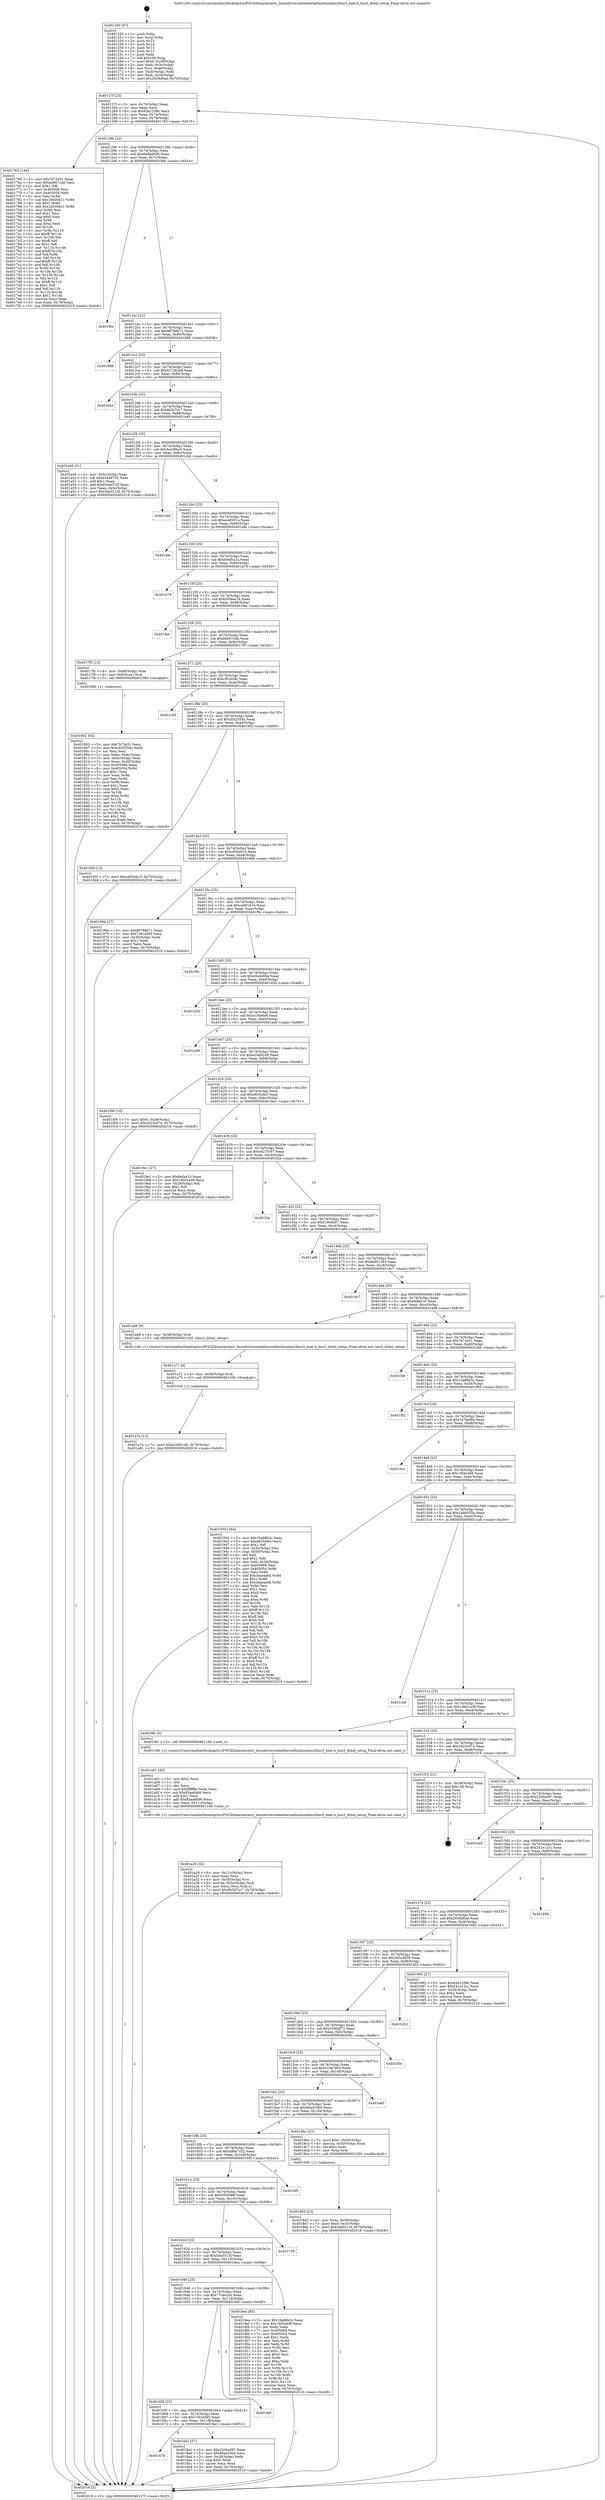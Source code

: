 digraph "0x401250" {
  label = "0x401250 (/mnt/c/Users/mathe/Desktop/tcc/POCII/binaries/extr_linuxdriversnetethernethisiliconhns3hns3_enet.h_hns3_dcbnl_setup_Final-ollvm.out::main(0))"
  labelloc = "t"
  node[shape=record]

  Entry [label="",width=0.3,height=0.3,shape=circle,fillcolor=black,style=filled]
  "0x40127f" [label="{
     0x40127f [23]\l
     | [instrs]\l
     &nbsp;&nbsp;0x40127f \<+3\>: mov -0x70(%rbp),%eax\l
     &nbsp;&nbsp;0x401282 \<+2\>: mov %eax,%ecx\l
     &nbsp;&nbsp;0x401284 \<+6\>: sub $0x83e1258c,%ecx\l
     &nbsp;&nbsp;0x40128a \<+3\>: mov %eax,-0x74(%rbp)\l
     &nbsp;&nbsp;0x40128d \<+3\>: mov %ecx,-0x78(%rbp)\l
     &nbsp;&nbsp;0x401290 \<+6\>: je 0000000000401765 \<main+0x515\>\l
  }"]
  "0x401765" [label="{
     0x401765 [144]\l
     | [instrs]\l
     &nbsp;&nbsp;0x401765 \<+5\>: mov $0x7b72e51,%eax\l
     &nbsp;&nbsp;0x40176a \<+5\>: mov $0xbe667cdd,%ecx\l
     &nbsp;&nbsp;0x40176f \<+2\>: mov $0x1,%dl\l
     &nbsp;&nbsp;0x401771 \<+7\>: mov 0x405068,%esi\l
     &nbsp;&nbsp;0x401778 \<+7\>: mov 0x405054,%edi\l
     &nbsp;&nbsp;0x40177f \<+3\>: mov %esi,%r8d\l
     &nbsp;&nbsp;0x401782 \<+7\>: sub $0x1b630e21,%r8d\l
     &nbsp;&nbsp;0x401789 \<+4\>: sub $0x1,%r8d\l
     &nbsp;&nbsp;0x40178d \<+7\>: add $0x1b630e21,%r8d\l
     &nbsp;&nbsp;0x401794 \<+4\>: imul %r8d,%esi\l
     &nbsp;&nbsp;0x401798 \<+3\>: and $0x1,%esi\l
     &nbsp;&nbsp;0x40179b \<+3\>: cmp $0x0,%esi\l
     &nbsp;&nbsp;0x40179e \<+4\>: sete %r9b\l
     &nbsp;&nbsp;0x4017a2 \<+3\>: cmp $0xa,%edi\l
     &nbsp;&nbsp;0x4017a5 \<+4\>: setl %r10b\l
     &nbsp;&nbsp;0x4017a9 \<+3\>: mov %r9b,%r11b\l
     &nbsp;&nbsp;0x4017ac \<+4\>: xor $0xff,%r11b\l
     &nbsp;&nbsp;0x4017b0 \<+3\>: mov %r10b,%bl\l
     &nbsp;&nbsp;0x4017b3 \<+3\>: xor $0xff,%bl\l
     &nbsp;&nbsp;0x4017b6 \<+3\>: xor $0x1,%dl\l
     &nbsp;&nbsp;0x4017b9 \<+3\>: mov %r11b,%r14b\l
     &nbsp;&nbsp;0x4017bc \<+4\>: and $0xff,%r14b\l
     &nbsp;&nbsp;0x4017c0 \<+3\>: and %dl,%r9b\l
     &nbsp;&nbsp;0x4017c3 \<+3\>: mov %bl,%r15b\l
     &nbsp;&nbsp;0x4017c6 \<+4\>: and $0xff,%r15b\l
     &nbsp;&nbsp;0x4017ca \<+3\>: and %dl,%r10b\l
     &nbsp;&nbsp;0x4017cd \<+3\>: or %r9b,%r14b\l
     &nbsp;&nbsp;0x4017d0 \<+3\>: or %r10b,%r15b\l
     &nbsp;&nbsp;0x4017d3 \<+3\>: xor %r15b,%r14b\l
     &nbsp;&nbsp;0x4017d6 \<+3\>: or %bl,%r11b\l
     &nbsp;&nbsp;0x4017d9 \<+4\>: xor $0xff,%r11b\l
     &nbsp;&nbsp;0x4017dd \<+3\>: or $0x1,%dl\l
     &nbsp;&nbsp;0x4017e0 \<+3\>: and %dl,%r11b\l
     &nbsp;&nbsp;0x4017e3 \<+3\>: or %r11b,%r14b\l
     &nbsp;&nbsp;0x4017e6 \<+4\>: test $0x1,%r14b\l
     &nbsp;&nbsp;0x4017ea \<+3\>: cmovne %ecx,%eax\l
     &nbsp;&nbsp;0x4017ed \<+3\>: mov %eax,-0x70(%rbp)\l
     &nbsp;&nbsp;0x4017f0 \<+5\>: jmp 0000000000402018 \<main+0xdc8\>\l
  }"]
  "0x401296" [label="{
     0x401296 [22]\l
     | [instrs]\l
     &nbsp;&nbsp;0x401296 \<+5\>: jmp 000000000040129b \<main+0x4b\>\l
     &nbsp;&nbsp;0x40129b \<+3\>: mov -0x74(%rbp),%eax\l
     &nbsp;&nbsp;0x40129e \<+5\>: sub $0x846bd0d8,%eax\l
     &nbsp;&nbsp;0x4012a3 \<+3\>: mov %eax,-0x7c(%rbp)\l
     &nbsp;&nbsp;0x4012a6 \<+6\>: je 0000000000401f6e \<main+0xd1e\>\l
  }"]
  Exit [label="",width=0.3,height=0.3,shape=circle,fillcolor=black,style=filled,peripheries=2]
  "0x401f6e" [label="{
     0x401f6e\l
  }", style=dashed]
  "0x4012ac" [label="{
     0x4012ac [22]\l
     | [instrs]\l
     &nbsp;&nbsp;0x4012ac \<+5\>: jmp 00000000004012b1 \<main+0x61\>\l
     &nbsp;&nbsp;0x4012b1 \<+3\>: mov -0x74(%rbp),%eax\l
     &nbsp;&nbsp;0x4012b4 \<+5\>: sub $0x89786b71,%eax\l
     &nbsp;&nbsp;0x4012b9 \<+3\>: mov %eax,-0x80(%rbp)\l
     &nbsp;&nbsp;0x4012bc \<+6\>: je 0000000000401886 \<main+0x636\>\l
  }"]
  "0x401a7a" [label="{
     0x401a7a [12]\l
     | [instrs]\l
     &nbsp;&nbsp;0x401a7a \<+7\>: movl $0xe2dd91d6,-0x70(%rbp)\l
     &nbsp;&nbsp;0x401a81 \<+5\>: jmp 0000000000402018 \<main+0xdc8\>\l
  }"]
  "0x401886" [label="{
     0x401886\l
  }", style=dashed]
  "0x4012c2" [label="{
     0x4012c2 [25]\l
     | [instrs]\l
     &nbsp;&nbsp;0x4012c2 \<+5\>: jmp 00000000004012c7 \<main+0x77\>\l
     &nbsp;&nbsp;0x4012c7 \<+3\>: mov -0x74(%rbp),%eax\l
     &nbsp;&nbsp;0x4012ca \<+5\>: sub $0x927282a8,%eax\l
     &nbsp;&nbsp;0x4012cf \<+6\>: mov %eax,-0x84(%rbp)\l
     &nbsp;&nbsp;0x4012d5 \<+6\>: je 0000000000401b5e \<main+0x90e\>\l
  }"]
  "0x401a71" [label="{
     0x401a71 [9]\l
     | [instrs]\l
     &nbsp;&nbsp;0x401a71 \<+4\>: mov -0x58(%rbp),%rdi\l
     &nbsp;&nbsp;0x401a75 \<+5\>: call 0000000000401030 \<free@plt\>\l
     | [calls]\l
     &nbsp;&nbsp;0x401030 \{1\} (unknown)\l
  }"]
  "0x401b5e" [label="{
     0x401b5e\l
  }", style=dashed]
  "0x4012db" [label="{
     0x4012db [25]\l
     | [instrs]\l
     &nbsp;&nbsp;0x4012db \<+5\>: jmp 00000000004012e0 \<main+0x90\>\l
     &nbsp;&nbsp;0x4012e0 \<+3\>: mov -0x74(%rbp),%eax\l
     &nbsp;&nbsp;0x4012e3 \<+5\>: sub $0x9b2b7cc7,%eax\l
     &nbsp;&nbsp;0x4012e8 \<+6\>: mov %eax,-0x88(%rbp)\l
     &nbsp;&nbsp;0x4012ee \<+6\>: je 0000000000401a49 \<main+0x7f9\>\l
  }"]
  "0x401a29" [label="{
     0x401a29 [32]\l
     | [instrs]\l
     &nbsp;&nbsp;0x401a29 \<+6\>: mov -0x11c(%rbp),%ecx\l
     &nbsp;&nbsp;0x401a2f \<+3\>: imul %eax,%ecx\l
     &nbsp;&nbsp;0x401a32 \<+4\>: mov -0x58(%rbp),%rsi\l
     &nbsp;&nbsp;0x401a36 \<+4\>: movslq -0x5c(%rbp),%rdi\l
     &nbsp;&nbsp;0x401a3a \<+3\>: mov %ecx,(%rsi,%rdi,4)\l
     &nbsp;&nbsp;0x401a3d \<+7\>: movl $0x9b2b7cc7,-0x70(%rbp)\l
     &nbsp;&nbsp;0x401a44 \<+5\>: jmp 0000000000402018 \<main+0xdc8\>\l
  }"]
  "0x401a49" [label="{
     0x401a49 [31]\l
     | [instrs]\l
     &nbsp;&nbsp;0x401a49 \<+3\>: mov -0x5c(%rbp),%eax\l
     &nbsp;&nbsp;0x401a4c \<+5\>: sub $0x654a8725,%eax\l
     &nbsp;&nbsp;0x401a51 \<+3\>: add $0x1,%eax\l
     &nbsp;&nbsp;0x401a54 \<+5\>: add $0x654a8725,%eax\l
     &nbsp;&nbsp;0x401a59 \<+3\>: mov %eax,-0x5c(%rbp)\l
     &nbsp;&nbsp;0x401a5c \<+7\>: movl $0x5da5513f,-0x70(%rbp)\l
     &nbsp;&nbsp;0x401a63 \<+5\>: jmp 0000000000402018 \<main+0xdc8\>\l
  }"]
  "0x4012f4" [label="{
     0x4012f4 [25]\l
     | [instrs]\l
     &nbsp;&nbsp;0x4012f4 \<+5\>: jmp 00000000004012f9 \<main+0xa9\>\l
     &nbsp;&nbsp;0x4012f9 \<+3\>: mov -0x74(%rbp),%eax\l
     &nbsp;&nbsp;0x4012fc \<+5\>: sub $0x9ca36bc4,%eax\l
     &nbsp;&nbsp;0x401301 \<+6\>: mov %eax,-0x8c(%rbp)\l
     &nbsp;&nbsp;0x401307 \<+6\>: je 0000000000401cb4 \<main+0xa64\>\l
  }"]
  "0x401a01" [label="{
     0x401a01 [40]\l
     | [instrs]\l
     &nbsp;&nbsp;0x401a01 \<+5\>: mov $0x2,%ecx\l
     &nbsp;&nbsp;0x401a06 \<+1\>: cltd\l
     &nbsp;&nbsp;0x401a07 \<+2\>: idiv %ecx\l
     &nbsp;&nbsp;0x401a09 \<+6\>: imul $0xfffffffe,%edx,%ecx\l
     &nbsp;&nbsp;0x401a0f \<+6\>: sub $0x93aa6b66,%ecx\l
     &nbsp;&nbsp;0x401a15 \<+3\>: add $0x1,%ecx\l
     &nbsp;&nbsp;0x401a18 \<+6\>: add $0x93aa6b66,%ecx\l
     &nbsp;&nbsp;0x401a1e \<+6\>: mov %ecx,-0x11c(%rbp)\l
     &nbsp;&nbsp;0x401a24 \<+5\>: call 0000000000401160 \<next_i\>\l
     | [calls]\l
     &nbsp;&nbsp;0x401160 \{1\} (/mnt/c/Users/mathe/Desktop/tcc/POCII/binaries/extr_linuxdriversnetethernethisiliconhns3hns3_enet.h_hns3_dcbnl_setup_Final-ollvm.out::next_i)\l
  }"]
  "0x401cb4" [label="{
     0x401cb4\l
  }", style=dashed]
  "0x40130d" [label="{
     0x40130d [25]\l
     | [instrs]\l
     &nbsp;&nbsp;0x40130d \<+5\>: jmp 0000000000401312 \<main+0xc2\>\l
     &nbsp;&nbsp;0x401312 \<+3\>: mov -0x74(%rbp),%eax\l
     &nbsp;&nbsp;0x401315 \<+5\>: sub $0xace8201e,%eax\l
     &nbsp;&nbsp;0x40131a \<+6\>: mov %eax,-0x90(%rbp)\l
     &nbsp;&nbsp;0x401320 \<+6\>: je 0000000000401efa \<main+0xcaa\>\l
  }"]
  "0x4018d3" [label="{
     0x4018d3 [23]\l
     | [instrs]\l
     &nbsp;&nbsp;0x4018d3 \<+4\>: mov %rax,-0x58(%rbp)\l
     &nbsp;&nbsp;0x4018d7 \<+7\>: movl $0x0,-0x5c(%rbp)\l
     &nbsp;&nbsp;0x4018de \<+7\>: movl $0x5da5513f,-0x70(%rbp)\l
     &nbsp;&nbsp;0x4018e5 \<+5\>: jmp 0000000000402018 \<main+0xdc8\>\l
  }"]
  "0x401efa" [label="{
     0x401efa\l
  }", style=dashed]
  "0x401326" [label="{
     0x401326 [25]\l
     | [instrs]\l
     &nbsp;&nbsp;0x401326 \<+5\>: jmp 000000000040132b \<main+0xdb\>\l
     &nbsp;&nbsp;0x40132b \<+3\>: mov -0x74(%rbp),%eax\l
     &nbsp;&nbsp;0x40132e \<+5\>: sub $0xb44fb22a,%eax\l
     &nbsp;&nbsp;0x401333 \<+6\>: mov %eax,-0x94(%rbp)\l
     &nbsp;&nbsp;0x401339 \<+6\>: je 0000000000401b79 \<main+0x929\>\l
  }"]
  "0x401678" [label="{
     0x401678\l
  }", style=dashed]
  "0x401b79" [label="{
     0x401b79\l
  }", style=dashed]
  "0x40133f" [label="{
     0x40133f [25]\l
     | [instrs]\l
     &nbsp;&nbsp;0x40133f \<+5\>: jmp 0000000000401344 \<main+0xf4\>\l
     &nbsp;&nbsp;0x401344 \<+3\>: mov -0x74(%rbp),%eax\l
     &nbsp;&nbsp;0x401347 \<+5\>: sub $0xb50eac24,%eax\l
     &nbsp;&nbsp;0x40134c \<+6\>: mov %eax,-0x98(%rbp)\l
     &nbsp;&nbsp;0x401352 \<+6\>: je 0000000000401fee \<main+0xd9e\>\l
  }"]
  "0x4018a1" [label="{
     0x4018a1 [27]\l
     | [instrs]\l
     &nbsp;&nbsp;0x4018a1 \<+5\>: mov $0x2205e097,%eax\l
     &nbsp;&nbsp;0x4018a6 \<+5\>: mov $0x46ad35b4,%ecx\l
     &nbsp;&nbsp;0x4018ab \<+3\>: mov -0x30(%rbp),%edx\l
     &nbsp;&nbsp;0x4018ae \<+3\>: cmp $0x0,%edx\l
     &nbsp;&nbsp;0x4018b1 \<+3\>: cmove %ecx,%eax\l
     &nbsp;&nbsp;0x4018b4 \<+3\>: mov %eax,-0x70(%rbp)\l
     &nbsp;&nbsp;0x4018b7 \<+5\>: jmp 0000000000402018 \<main+0xdc8\>\l
  }"]
  "0x401fee" [label="{
     0x401fee\l
  }", style=dashed]
  "0x401358" [label="{
     0x401358 [25]\l
     | [instrs]\l
     &nbsp;&nbsp;0x401358 \<+5\>: jmp 000000000040135d \<main+0x10d\>\l
     &nbsp;&nbsp;0x40135d \<+3\>: mov -0x74(%rbp),%eax\l
     &nbsp;&nbsp;0x401360 \<+5\>: sub $0xbe667cdd,%eax\l
     &nbsp;&nbsp;0x401365 \<+6\>: mov %eax,-0x9c(%rbp)\l
     &nbsp;&nbsp;0x40136b \<+6\>: je 00000000004017f5 \<main+0x5a5\>\l
  }"]
  "0x40165f" [label="{
     0x40165f [25]\l
     | [instrs]\l
     &nbsp;&nbsp;0x40165f \<+5\>: jmp 0000000000401664 \<main+0x414\>\l
     &nbsp;&nbsp;0x401664 \<+3\>: mov -0x74(%rbp),%eax\l
     &nbsp;&nbsp;0x401667 \<+5\>: sub $0x7c91a585,%eax\l
     &nbsp;&nbsp;0x40166c \<+6\>: mov %eax,-0x118(%rbp)\l
     &nbsp;&nbsp;0x401672 \<+6\>: je 00000000004018a1 \<main+0x651\>\l
  }"]
  "0x4017f5" [label="{
     0x4017f5 [13]\l
     | [instrs]\l
     &nbsp;&nbsp;0x4017f5 \<+4\>: mov -0x48(%rbp),%rax\l
     &nbsp;&nbsp;0x4017f9 \<+4\>: mov 0x8(%rax),%rdi\l
     &nbsp;&nbsp;0x4017fd \<+5\>: call 0000000000401060 \<atoi@plt\>\l
     | [calls]\l
     &nbsp;&nbsp;0x401060 \{1\} (unknown)\l
  }"]
  "0x401371" [label="{
     0x401371 [25]\l
     | [instrs]\l
     &nbsp;&nbsp;0x401371 \<+5\>: jmp 0000000000401376 \<main+0x126\>\l
     &nbsp;&nbsp;0x401376 \<+3\>: mov -0x74(%rbp),%eax\l
     &nbsp;&nbsp;0x401379 \<+5\>: sub $0xc5f1629c,%eax\l
     &nbsp;&nbsp;0x40137e \<+6\>: mov %eax,-0xa0(%rbp)\l
     &nbsp;&nbsp;0x401384 \<+6\>: je 0000000000401cd3 \<main+0xa83\>\l
  }"]
  "0x401ddf" [label="{
     0x401ddf\l
  }", style=dashed]
  "0x401cd3" [label="{
     0x401cd3\l
  }", style=dashed]
  "0x40138a" [label="{
     0x40138a [25]\l
     | [instrs]\l
     &nbsp;&nbsp;0x40138a \<+5\>: jmp 000000000040138f \<main+0x13f\>\l
     &nbsp;&nbsp;0x40138f \<+3\>: mov -0x74(%rbp),%eax\l
     &nbsp;&nbsp;0x401392 \<+5\>: sub $0xcb52554c,%eax\l
     &nbsp;&nbsp;0x401397 \<+6\>: mov %eax,-0xa4(%rbp)\l
     &nbsp;&nbsp;0x40139d \<+6\>: je 000000000040185f \<main+0x60f\>\l
  }"]
  "0x401646" [label="{
     0x401646 [25]\l
     | [instrs]\l
     &nbsp;&nbsp;0x401646 \<+5\>: jmp 000000000040164b \<main+0x3fb\>\l
     &nbsp;&nbsp;0x40164b \<+3\>: mov -0x74(%rbp),%eax\l
     &nbsp;&nbsp;0x40164e \<+5\>: sub $0x77c4e2cb,%eax\l
     &nbsp;&nbsp;0x401653 \<+6\>: mov %eax,-0x114(%rbp)\l
     &nbsp;&nbsp;0x401659 \<+6\>: je 0000000000401ddf \<main+0xb8f\>\l
  }"]
  "0x40185f" [label="{
     0x40185f [12]\l
     | [instrs]\l
     &nbsp;&nbsp;0x40185f \<+7\>: movl $0xcd05eb15,-0x70(%rbp)\l
     &nbsp;&nbsp;0x401866 \<+5\>: jmp 0000000000402018 \<main+0xdc8\>\l
  }"]
  "0x4013a3" [label="{
     0x4013a3 [25]\l
     | [instrs]\l
     &nbsp;&nbsp;0x4013a3 \<+5\>: jmp 00000000004013a8 \<main+0x158\>\l
     &nbsp;&nbsp;0x4013a8 \<+3\>: mov -0x74(%rbp),%eax\l
     &nbsp;&nbsp;0x4013ab \<+5\>: sub $0xcd05eb15,%eax\l
     &nbsp;&nbsp;0x4013b0 \<+6\>: mov %eax,-0xa8(%rbp)\l
     &nbsp;&nbsp;0x4013b6 \<+6\>: je 000000000040186b \<main+0x61b\>\l
  }"]
  "0x4018ea" [label="{
     0x4018ea [83]\l
     | [instrs]\l
     &nbsp;&nbsp;0x4018ea \<+5\>: mov $0x10a88b3c,%eax\l
     &nbsp;&nbsp;0x4018ef \<+5\>: mov $0x16f3e4d9,%ecx\l
     &nbsp;&nbsp;0x4018f4 \<+2\>: xor %edx,%edx\l
     &nbsp;&nbsp;0x4018f6 \<+7\>: mov 0x405068,%esi\l
     &nbsp;&nbsp;0x4018fd \<+7\>: mov 0x405054,%edi\l
     &nbsp;&nbsp;0x401904 \<+3\>: sub $0x1,%edx\l
     &nbsp;&nbsp;0x401907 \<+3\>: mov %esi,%r8d\l
     &nbsp;&nbsp;0x40190a \<+3\>: add %edx,%r8d\l
     &nbsp;&nbsp;0x40190d \<+4\>: imul %r8d,%esi\l
     &nbsp;&nbsp;0x401911 \<+3\>: and $0x1,%esi\l
     &nbsp;&nbsp;0x401914 \<+3\>: cmp $0x0,%esi\l
     &nbsp;&nbsp;0x401917 \<+4\>: sete %r9b\l
     &nbsp;&nbsp;0x40191b \<+3\>: cmp $0xa,%edi\l
     &nbsp;&nbsp;0x40191e \<+4\>: setl %r10b\l
     &nbsp;&nbsp;0x401922 \<+3\>: mov %r9b,%r11b\l
     &nbsp;&nbsp;0x401925 \<+3\>: and %r10b,%r11b\l
     &nbsp;&nbsp;0x401928 \<+3\>: xor %r10b,%r9b\l
     &nbsp;&nbsp;0x40192b \<+3\>: or %r9b,%r11b\l
     &nbsp;&nbsp;0x40192e \<+4\>: test $0x1,%r11b\l
     &nbsp;&nbsp;0x401932 \<+3\>: cmovne %ecx,%eax\l
     &nbsp;&nbsp;0x401935 \<+3\>: mov %eax,-0x70(%rbp)\l
     &nbsp;&nbsp;0x401938 \<+5\>: jmp 0000000000402018 \<main+0xdc8\>\l
  }"]
  "0x40186b" [label="{
     0x40186b [27]\l
     | [instrs]\l
     &nbsp;&nbsp;0x40186b \<+5\>: mov $0x89786b71,%eax\l
     &nbsp;&nbsp;0x401870 \<+5\>: mov $0x7c91a585,%ecx\l
     &nbsp;&nbsp;0x401875 \<+3\>: mov -0x30(%rbp),%edx\l
     &nbsp;&nbsp;0x401878 \<+3\>: cmp $0x1,%edx\l
     &nbsp;&nbsp;0x40187b \<+3\>: cmovl %ecx,%eax\l
     &nbsp;&nbsp;0x40187e \<+3\>: mov %eax,-0x70(%rbp)\l
     &nbsp;&nbsp;0x401881 \<+5\>: jmp 0000000000402018 \<main+0xdc8\>\l
  }"]
  "0x4013bc" [label="{
     0x4013bc [25]\l
     | [instrs]\l
     &nbsp;&nbsp;0x4013bc \<+5\>: jmp 00000000004013c1 \<main+0x171\>\l
     &nbsp;&nbsp;0x4013c1 \<+3\>: mov -0x74(%rbp),%eax\l
     &nbsp;&nbsp;0x4013c4 \<+5\>: sub $0xce901816,%eax\l
     &nbsp;&nbsp;0x4013c9 \<+6\>: mov %eax,-0xac(%rbp)\l
     &nbsp;&nbsp;0x4013cf \<+6\>: je 0000000000401f9c \<main+0xd4c\>\l
  }"]
  "0x40162d" [label="{
     0x40162d [25]\l
     | [instrs]\l
     &nbsp;&nbsp;0x40162d \<+5\>: jmp 0000000000401632 \<main+0x3e2\>\l
     &nbsp;&nbsp;0x401632 \<+3\>: mov -0x74(%rbp),%eax\l
     &nbsp;&nbsp;0x401635 \<+5\>: sub $0x5da5513f,%eax\l
     &nbsp;&nbsp;0x40163a \<+6\>: mov %eax,-0x110(%rbp)\l
     &nbsp;&nbsp;0x401640 \<+6\>: je 00000000004018ea \<main+0x69a\>\l
  }"]
  "0x401f9c" [label="{
     0x401f9c\l
  }", style=dashed]
  "0x4013d5" [label="{
     0x4013d5 [25]\l
     | [instrs]\l
     &nbsp;&nbsp;0x4013d5 \<+5\>: jmp 00000000004013da \<main+0x18a\>\l
     &nbsp;&nbsp;0x4013da \<+3\>: mov -0x74(%rbp),%eax\l
     &nbsp;&nbsp;0x4013dd \<+5\>: sub $0xd2a4e69e,%eax\l
     &nbsp;&nbsp;0x4013e2 \<+6\>: mov %eax,-0xb0(%rbp)\l
     &nbsp;&nbsp;0x4013e8 \<+6\>: je 0000000000401d2b \<main+0xadb\>\l
  }"]
  "0x401759" [label="{
     0x401759\l
  }", style=dashed]
  "0x401d2b" [label="{
     0x401d2b\l
  }", style=dashed]
  "0x4013ee" [label="{
     0x4013ee [25]\l
     | [instrs]\l
     &nbsp;&nbsp;0x4013ee \<+5\>: jmp 00000000004013f3 \<main+0x1a3\>\l
     &nbsp;&nbsp;0x4013f3 \<+3\>: mov -0x74(%rbp),%eax\l
     &nbsp;&nbsp;0x4013f6 \<+5\>: sub $0xe1f4e6e8,%eax\l
     &nbsp;&nbsp;0x4013fb \<+6\>: mov %eax,-0xb4(%rbp)\l
     &nbsp;&nbsp;0x401401 \<+6\>: je 0000000000401ad9 \<main+0x889\>\l
  }"]
  "0x401614" [label="{
     0x401614 [25]\l
     | [instrs]\l
     &nbsp;&nbsp;0x401614 \<+5\>: jmp 0000000000401619 \<main+0x3c9\>\l
     &nbsp;&nbsp;0x401619 \<+3\>: mov -0x74(%rbp),%eax\l
     &nbsp;&nbsp;0x40161c \<+5\>: sub $0x50f3086f,%eax\l
     &nbsp;&nbsp;0x401621 \<+6\>: mov %eax,-0x10c(%rbp)\l
     &nbsp;&nbsp;0x401627 \<+6\>: je 0000000000401759 \<main+0x509\>\l
  }"]
  "0x401ad9" [label="{
     0x401ad9\l
  }", style=dashed]
  "0x401407" [label="{
     0x401407 [25]\l
     | [instrs]\l
     &nbsp;&nbsp;0x401407 \<+5\>: jmp 000000000040140c \<main+0x1bc\>\l
     &nbsp;&nbsp;0x40140c \<+3\>: mov -0x74(%rbp),%eax\l
     &nbsp;&nbsp;0x40140f \<+5\>: sub $0xe2dd91d6,%eax\l
     &nbsp;&nbsp;0x401414 \<+6\>: mov %eax,-0xb8(%rbp)\l
     &nbsp;&nbsp;0x40141a \<+6\>: je 0000000000401f06 \<main+0xcb6\>\l
  }"]
  "0x4016f5" [label="{
     0x4016f5\l
  }", style=dashed]
  "0x401f06" [label="{
     0x401f06 [19]\l
     | [instrs]\l
     &nbsp;&nbsp;0x401f06 \<+7\>: movl $0x0,-0x38(%rbp)\l
     &nbsp;&nbsp;0x401f0d \<+7\>: movl $0x2023cd74,-0x70(%rbp)\l
     &nbsp;&nbsp;0x401f14 \<+5\>: jmp 0000000000402018 \<main+0xdc8\>\l
  }"]
  "0x401420" [label="{
     0x401420 [25]\l
     | [instrs]\l
     &nbsp;&nbsp;0x401420 \<+5\>: jmp 0000000000401425 \<main+0x1d5\>\l
     &nbsp;&nbsp;0x401425 \<+3\>: mov -0x74(%rbp),%eax\l
     &nbsp;&nbsp;0x401428 \<+5\>: sub $0xe635efe3,%eax\l
     &nbsp;&nbsp;0x40142d \<+6\>: mov %eax,-0xbc(%rbp)\l
     &nbsp;&nbsp;0x401433 \<+6\>: je 00000000004019e1 \<main+0x791\>\l
  }"]
  "0x4015fb" [label="{
     0x4015fb [25]\l
     | [instrs]\l
     &nbsp;&nbsp;0x4015fb \<+5\>: jmp 0000000000401600 \<main+0x3b0\>\l
     &nbsp;&nbsp;0x401600 \<+3\>: mov -0x74(%rbp),%eax\l
     &nbsp;&nbsp;0x401603 \<+5\>: sub $0x49be7c52,%eax\l
     &nbsp;&nbsp;0x401608 \<+6\>: mov %eax,-0x108(%rbp)\l
     &nbsp;&nbsp;0x40160e \<+6\>: je 00000000004016f5 \<main+0x4a5\>\l
  }"]
  "0x4019e1" [label="{
     0x4019e1 [27]\l
     | [instrs]\l
     &nbsp;&nbsp;0x4019e1 \<+5\>: mov $0x6efa410,%eax\l
     &nbsp;&nbsp;0x4019e6 \<+5\>: mov $0x1db01a39,%ecx\l
     &nbsp;&nbsp;0x4019eb \<+3\>: mov -0x29(%rbp),%dl\l
     &nbsp;&nbsp;0x4019ee \<+3\>: test $0x1,%dl\l
     &nbsp;&nbsp;0x4019f1 \<+3\>: cmovne %ecx,%eax\l
     &nbsp;&nbsp;0x4019f4 \<+3\>: mov %eax,-0x70(%rbp)\l
     &nbsp;&nbsp;0x4019f7 \<+5\>: jmp 0000000000402018 \<main+0xdc8\>\l
  }"]
  "0x401439" [label="{
     0x401439 [25]\l
     | [instrs]\l
     &nbsp;&nbsp;0x401439 \<+5\>: jmp 000000000040143e \<main+0x1ee\>\l
     &nbsp;&nbsp;0x40143e \<+3\>: mov -0x74(%rbp),%eax\l
     &nbsp;&nbsp;0x401441 \<+5\>: sub $0xed27f167,%eax\l
     &nbsp;&nbsp;0x401446 \<+6\>: mov %eax,-0xc0(%rbp)\l
     &nbsp;&nbsp;0x40144c \<+6\>: je 0000000000401f2e \<main+0xcde\>\l
  }"]
  "0x4018bc" [label="{
     0x4018bc [23]\l
     | [instrs]\l
     &nbsp;&nbsp;0x4018bc \<+7\>: movl $0x1,-0x50(%rbp)\l
     &nbsp;&nbsp;0x4018c3 \<+4\>: movslq -0x50(%rbp),%rax\l
     &nbsp;&nbsp;0x4018c7 \<+4\>: shl $0x2,%rax\l
     &nbsp;&nbsp;0x4018cb \<+3\>: mov %rax,%rdi\l
     &nbsp;&nbsp;0x4018ce \<+5\>: call 0000000000401050 \<malloc@plt\>\l
     | [calls]\l
     &nbsp;&nbsp;0x401050 \{1\} (unknown)\l
  }"]
  "0x401f2e" [label="{
     0x401f2e\l
  }", style=dashed]
  "0x401452" [label="{
     0x401452 [25]\l
     | [instrs]\l
     &nbsp;&nbsp;0x401452 \<+5\>: jmp 0000000000401457 \<main+0x207\>\l
     &nbsp;&nbsp;0x401457 \<+3\>: mov -0x74(%rbp),%eax\l
     &nbsp;&nbsp;0x40145a \<+5\>: sub $0xf19bdb07,%eax\l
     &nbsp;&nbsp;0x40145f \<+6\>: mov %eax,-0xc4(%rbp)\l
     &nbsp;&nbsp;0x401465 \<+6\>: je 0000000000401a86 \<main+0x836\>\l
  }"]
  "0x4015e2" [label="{
     0x4015e2 [25]\l
     | [instrs]\l
     &nbsp;&nbsp;0x4015e2 \<+5\>: jmp 00000000004015e7 \<main+0x397\>\l
     &nbsp;&nbsp;0x4015e7 \<+3\>: mov -0x74(%rbp),%eax\l
     &nbsp;&nbsp;0x4015ea \<+5\>: sub $0x46ad35b4,%eax\l
     &nbsp;&nbsp;0x4015ef \<+6\>: mov %eax,-0x104(%rbp)\l
     &nbsp;&nbsp;0x4015f5 \<+6\>: je 00000000004018bc \<main+0x66c\>\l
  }"]
  "0x401a86" [label="{
     0x401a86\l
  }", style=dashed]
  "0x40146b" [label="{
     0x40146b [25]\l
     | [instrs]\l
     &nbsp;&nbsp;0x40146b \<+5\>: jmp 0000000000401470 \<main+0x220\>\l
     &nbsp;&nbsp;0x401470 \<+3\>: mov -0x74(%rbp),%eax\l
     &nbsp;&nbsp;0x401473 \<+5\>: sub $0xfa991393,%eax\l
     &nbsp;&nbsp;0x401478 \<+6\>: mov %eax,-0xc8(%rbp)\l
     &nbsp;&nbsp;0x40147e \<+6\>: je 0000000000401dc7 \<main+0xb77\>\l
  }"]
  "0x401e6f" [label="{
     0x401e6f\l
  }", style=dashed]
  "0x401dc7" [label="{
     0x401dc7\l
  }", style=dashed]
  "0x401484" [label="{
     0x401484 [25]\l
     | [instrs]\l
     &nbsp;&nbsp;0x401484 \<+5\>: jmp 0000000000401489 \<main+0x239\>\l
     &nbsp;&nbsp;0x401489 \<+3\>: mov -0x74(%rbp),%eax\l
     &nbsp;&nbsp;0x40148c \<+5\>: sub $0x6efa410,%eax\l
     &nbsp;&nbsp;0x401491 \<+6\>: mov %eax,-0xcc(%rbp)\l
     &nbsp;&nbsp;0x401497 \<+6\>: je 0000000000401a68 \<main+0x818\>\l
  }"]
  "0x4015c9" [label="{
     0x4015c9 [25]\l
     | [instrs]\l
     &nbsp;&nbsp;0x4015c9 \<+5\>: jmp 00000000004015ce \<main+0x37e\>\l
     &nbsp;&nbsp;0x4015ce \<+3\>: mov -0x74(%rbp),%eax\l
     &nbsp;&nbsp;0x4015d1 \<+5\>: sub $0x319e7e03,%eax\l
     &nbsp;&nbsp;0x4015d6 \<+6\>: mov %eax,-0x100(%rbp)\l
     &nbsp;&nbsp;0x4015dc \<+6\>: je 0000000000401e6f \<main+0xc1f\>\l
  }"]
  "0x401a68" [label="{
     0x401a68 [9]\l
     | [instrs]\l
     &nbsp;&nbsp;0x401a68 \<+4\>: mov -0x58(%rbp),%rdi\l
     &nbsp;&nbsp;0x401a6c \<+5\>: call 0000000000401240 \<hns3_dcbnl_setup\>\l
     | [calls]\l
     &nbsp;&nbsp;0x401240 \{1\} (/mnt/c/Users/mathe/Desktop/tcc/POCII/binaries/extr_linuxdriversnetethernethisiliconhns3hns3_enet.h_hns3_dcbnl_setup_Final-ollvm.out::hns3_dcbnl_setup)\l
  }"]
  "0x40149d" [label="{
     0x40149d [25]\l
     | [instrs]\l
     &nbsp;&nbsp;0x40149d \<+5\>: jmp 00000000004014a2 \<main+0x252\>\l
     &nbsp;&nbsp;0x4014a2 \<+3\>: mov -0x74(%rbp),%eax\l
     &nbsp;&nbsp;0x4014a5 \<+5\>: sub $0x7b72e51,%eax\l
     &nbsp;&nbsp;0x4014aa \<+6\>: mov %eax,-0xd0(%rbp)\l
     &nbsp;&nbsp;0x4014b0 \<+6\>: je 0000000000401f46 \<main+0xcf6\>\l
  }"]
  "0x40200c" [label="{
     0x40200c\l
  }", style=dashed]
  "0x401f46" [label="{
     0x401f46\l
  }", style=dashed]
  "0x4014b6" [label="{
     0x4014b6 [25]\l
     | [instrs]\l
     &nbsp;&nbsp;0x4014b6 \<+5\>: jmp 00000000004014bb \<main+0x26b\>\l
     &nbsp;&nbsp;0x4014bb \<+3\>: mov -0x74(%rbp),%eax\l
     &nbsp;&nbsp;0x4014be \<+5\>: sub $0x10a88b3c,%eax\l
     &nbsp;&nbsp;0x4014c3 \<+6\>: mov %eax,-0xd4(%rbp)\l
     &nbsp;&nbsp;0x4014c9 \<+6\>: je 0000000000401f62 \<main+0xd12\>\l
  }"]
  "0x4015b0" [label="{
     0x4015b0 [25]\l
     | [instrs]\l
     &nbsp;&nbsp;0x4015b0 \<+5\>: jmp 00000000004015b5 \<main+0x365\>\l
     &nbsp;&nbsp;0x4015b5 \<+3\>: mov -0x74(%rbp),%eax\l
     &nbsp;&nbsp;0x4015b8 \<+5\>: sub $0x3190df72,%eax\l
     &nbsp;&nbsp;0x4015bd \<+6\>: mov %eax,-0xfc(%rbp)\l
     &nbsp;&nbsp;0x4015c3 \<+6\>: je 000000000040200c \<main+0xdbc\>\l
  }"]
  "0x401f62" [label="{
     0x401f62\l
  }", style=dashed]
  "0x4014cf" [label="{
     0x4014cf [25]\l
     | [instrs]\l
     &nbsp;&nbsp;0x4014cf \<+5\>: jmp 00000000004014d4 \<main+0x284\>\l
     &nbsp;&nbsp;0x4014d4 \<+3\>: mov -0x74(%rbp),%eax\l
     &nbsp;&nbsp;0x4014d7 \<+5\>: sub $0x147bef4b,%eax\l
     &nbsp;&nbsp;0x4014dc \<+6\>: mov %eax,-0xd8(%rbp)\l
     &nbsp;&nbsp;0x4014e2 \<+6\>: je 0000000000401bcc \<main+0x97c\>\l
  }"]
  "0x401b52" [label="{
     0x401b52\l
  }", style=dashed]
  "0x401bcc" [label="{
     0x401bcc\l
  }", style=dashed]
  "0x4014e8" [label="{
     0x4014e8 [25]\l
     | [instrs]\l
     &nbsp;&nbsp;0x4014e8 \<+5\>: jmp 00000000004014ed \<main+0x29d\>\l
     &nbsp;&nbsp;0x4014ed \<+3\>: mov -0x74(%rbp),%eax\l
     &nbsp;&nbsp;0x4014f0 \<+5\>: sub $0x16f3e4d9,%eax\l
     &nbsp;&nbsp;0x4014f5 \<+6\>: mov %eax,-0xdc(%rbp)\l
     &nbsp;&nbsp;0x4014fb \<+6\>: je 000000000040193d \<main+0x6ed\>\l
  }"]
  "0x401802" [label="{
     0x401802 [93]\l
     | [instrs]\l
     &nbsp;&nbsp;0x401802 \<+5\>: mov $0x7b72e51,%ecx\l
     &nbsp;&nbsp;0x401807 \<+5\>: mov $0xcb52554c,%edx\l
     &nbsp;&nbsp;0x40180c \<+2\>: xor %esi,%esi\l
     &nbsp;&nbsp;0x40180e \<+3\>: mov %eax,-0x4c(%rbp)\l
     &nbsp;&nbsp;0x401811 \<+3\>: mov -0x4c(%rbp),%eax\l
     &nbsp;&nbsp;0x401814 \<+3\>: mov %eax,-0x30(%rbp)\l
     &nbsp;&nbsp;0x401817 \<+7\>: mov 0x405068,%eax\l
     &nbsp;&nbsp;0x40181e \<+8\>: mov 0x405054,%r8d\l
     &nbsp;&nbsp;0x401826 \<+3\>: sub $0x1,%esi\l
     &nbsp;&nbsp;0x401829 \<+3\>: mov %eax,%r9d\l
     &nbsp;&nbsp;0x40182c \<+3\>: add %esi,%r9d\l
     &nbsp;&nbsp;0x40182f \<+4\>: imul %r9d,%eax\l
     &nbsp;&nbsp;0x401833 \<+3\>: and $0x1,%eax\l
     &nbsp;&nbsp;0x401836 \<+3\>: cmp $0x0,%eax\l
     &nbsp;&nbsp;0x401839 \<+4\>: sete %r10b\l
     &nbsp;&nbsp;0x40183d \<+4\>: cmp $0xa,%r8d\l
     &nbsp;&nbsp;0x401841 \<+4\>: setl %r11b\l
     &nbsp;&nbsp;0x401845 \<+3\>: mov %r10b,%bl\l
     &nbsp;&nbsp;0x401848 \<+3\>: and %r11b,%bl\l
     &nbsp;&nbsp;0x40184b \<+3\>: xor %r11b,%r10b\l
     &nbsp;&nbsp;0x40184e \<+3\>: or %r10b,%bl\l
     &nbsp;&nbsp;0x401851 \<+3\>: test $0x1,%bl\l
     &nbsp;&nbsp;0x401854 \<+3\>: cmovne %edx,%ecx\l
     &nbsp;&nbsp;0x401857 \<+3\>: mov %ecx,-0x70(%rbp)\l
     &nbsp;&nbsp;0x40185a \<+5\>: jmp 0000000000402018 \<main+0xdc8\>\l
  }"]
  "0x40193d" [label="{
     0x40193d [164]\l
     | [instrs]\l
     &nbsp;&nbsp;0x40193d \<+5\>: mov $0x10a88b3c,%eax\l
     &nbsp;&nbsp;0x401942 \<+5\>: mov $0xe635efe3,%ecx\l
     &nbsp;&nbsp;0x401947 \<+2\>: mov $0x1,%dl\l
     &nbsp;&nbsp;0x401949 \<+3\>: mov -0x5c(%rbp),%esi\l
     &nbsp;&nbsp;0x40194c \<+3\>: cmp -0x50(%rbp),%esi\l
     &nbsp;&nbsp;0x40194f \<+4\>: setl %dil\l
     &nbsp;&nbsp;0x401953 \<+4\>: and $0x1,%dil\l
     &nbsp;&nbsp;0x401957 \<+4\>: mov %dil,-0x29(%rbp)\l
     &nbsp;&nbsp;0x40195b \<+7\>: mov 0x405068,%esi\l
     &nbsp;&nbsp;0x401962 \<+8\>: mov 0x405054,%r8d\l
     &nbsp;&nbsp;0x40196a \<+3\>: mov %esi,%r9d\l
     &nbsp;&nbsp;0x40196d \<+7\>: add $0xcbaa4a6d,%r9d\l
     &nbsp;&nbsp;0x401974 \<+4\>: sub $0x1,%r9d\l
     &nbsp;&nbsp;0x401978 \<+7\>: sub $0xcbaa4a6d,%r9d\l
     &nbsp;&nbsp;0x40197f \<+4\>: imul %r9d,%esi\l
     &nbsp;&nbsp;0x401983 \<+3\>: and $0x1,%esi\l
     &nbsp;&nbsp;0x401986 \<+3\>: cmp $0x0,%esi\l
     &nbsp;&nbsp;0x401989 \<+4\>: sete %dil\l
     &nbsp;&nbsp;0x40198d \<+4\>: cmp $0xa,%r8d\l
     &nbsp;&nbsp;0x401991 \<+4\>: setl %r10b\l
     &nbsp;&nbsp;0x401995 \<+3\>: mov %dil,%r11b\l
     &nbsp;&nbsp;0x401998 \<+4\>: xor $0xff,%r11b\l
     &nbsp;&nbsp;0x40199c \<+3\>: mov %r10b,%bl\l
     &nbsp;&nbsp;0x40199f \<+3\>: xor $0xff,%bl\l
     &nbsp;&nbsp;0x4019a2 \<+3\>: xor $0x0,%dl\l
     &nbsp;&nbsp;0x4019a5 \<+3\>: mov %r11b,%r14b\l
     &nbsp;&nbsp;0x4019a8 \<+4\>: and $0x0,%r14b\l
     &nbsp;&nbsp;0x4019ac \<+3\>: and %dl,%dil\l
     &nbsp;&nbsp;0x4019af \<+3\>: mov %bl,%r15b\l
     &nbsp;&nbsp;0x4019b2 \<+4\>: and $0x0,%r15b\l
     &nbsp;&nbsp;0x4019b6 \<+3\>: and %dl,%r10b\l
     &nbsp;&nbsp;0x4019b9 \<+3\>: or %dil,%r14b\l
     &nbsp;&nbsp;0x4019bc \<+3\>: or %r10b,%r15b\l
     &nbsp;&nbsp;0x4019bf \<+3\>: xor %r15b,%r14b\l
     &nbsp;&nbsp;0x4019c2 \<+3\>: or %bl,%r11b\l
     &nbsp;&nbsp;0x4019c5 \<+4\>: xor $0xff,%r11b\l
     &nbsp;&nbsp;0x4019c9 \<+3\>: or $0x0,%dl\l
     &nbsp;&nbsp;0x4019cc \<+3\>: and %dl,%r11b\l
     &nbsp;&nbsp;0x4019cf \<+3\>: or %r11b,%r14b\l
     &nbsp;&nbsp;0x4019d2 \<+4\>: test $0x1,%r14b\l
     &nbsp;&nbsp;0x4019d6 \<+3\>: cmovne %ecx,%eax\l
     &nbsp;&nbsp;0x4019d9 \<+3\>: mov %eax,-0x70(%rbp)\l
     &nbsp;&nbsp;0x4019dc \<+5\>: jmp 0000000000402018 \<main+0xdc8\>\l
  }"]
  "0x401501" [label="{
     0x401501 [25]\l
     | [instrs]\l
     &nbsp;&nbsp;0x401501 \<+5\>: jmp 0000000000401506 \<main+0x2b6\>\l
     &nbsp;&nbsp;0x401506 \<+3\>: mov -0x74(%rbp),%eax\l
     &nbsp;&nbsp;0x401509 \<+5\>: sub $0x1b9b555a,%eax\l
     &nbsp;&nbsp;0x40150e \<+6\>: mov %eax,-0xe0(%rbp)\l
     &nbsp;&nbsp;0x401514 \<+6\>: je 0000000000401ca8 \<main+0xa58\>\l
  }"]
  "0x401250" [label="{
     0x401250 [47]\l
     | [instrs]\l
     &nbsp;&nbsp;0x401250 \<+1\>: push %rbp\l
     &nbsp;&nbsp;0x401251 \<+3\>: mov %rsp,%rbp\l
     &nbsp;&nbsp;0x401254 \<+2\>: push %r15\l
     &nbsp;&nbsp;0x401256 \<+2\>: push %r14\l
     &nbsp;&nbsp;0x401258 \<+2\>: push %r13\l
     &nbsp;&nbsp;0x40125a \<+2\>: push %r12\l
     &nbsp;&nbsp;0x40125c \<+1\>: push %rbx\l
     &nbsp;&nbsp;0x40125d \<+7\>: sub $0x108,%rsp\l
     &nbsp;&nbsp;0x401264 \<+7\>: movl $0x0,-0x38(%rbp)\l
     &nbsp;&nbsp;0x40126b \<+3\>: mov %edi,-0x3c(%rbp)\l
     &nbsp;&nbsp;0x40126e \<+4\>: mov %rsi,-0x48(%rbp)\l
     &nbsp;&nbsp;0x401272 \<+3\>: mov -0x3c(%rbp),%edi\l
     &nbsp;&nbsp;0x401275 \<+3\>: mov %edi,-0x34(%rbp)\l
     &nbsp;&nbsp;0x401278 \<+7\>: movl $0x2658d6ad,-0x70(%rbp)\l
  }"]
  "0x401ca8" [label="{
     0x401ca8\l
  }", style=dashed]
  "0x40151a" [label="{
     0x40151a [25]\l
     | [instrs]\l
     &nbsp;&nbsp;0x40151a \<+5\>: jmp 000000000040151f \<main+0x2cf\>\l
     &nbsp;&nbsp;0x40151f \<+3\>: mov -0x74(%rbp),%eax\l
     &nbsp;&nbsp;0x401522 \<+5\>: sub $0x1db01a39,%eax\l
     &nbsp;&nbsp;0x401527 \<+6\>: mov %eax,-0xe4(%rbp)\l
     &nbsp;&nbsp;0x40152d \<+6\>: je 00000000004019fc \<main+0x7ac\>\l
  }"]
  "0x402018" [label="{
     0x402018 [5]\l
     | [instrs]\l
     &nbsp;&nbsp;0x402018 \<+5\>: jmp 000000000040127f \<main+0x2f\>\l
  }"]
  "0x4019fc" [label="{
     0x4019fc [5]\l
     | [instrs]\l
     &nbsp;&nbsp;0x4019fc \<+5\>: call 0000000000401160 \<next_i\>\l
     | [calls]\l
     &nbsp;&nbsp;0x401160 \{1\} (/mnt/c/Users/mathe/Desktop/tcc/POCII/binaries/extr_linuxdriversnetethernethisiliconhns3hns3_enet.h_hns3_dcbnl_setup_Final-ollvm.out::next_i)\l
  }"]
  "0x401533" [label="{
     0x401533 [25]\l
     | [instrs]\l
     &nbsp;&nbsp;0x401533 \<+5\>: jmp 0000000000401538 \<main+0x2e8\>\l
     &nbsp;&nbsp;0x401538 \<+3\>: mov -0x74(%rbp),%eax\l
     &nbsp;&nbsp;0x40153b \<+5\>: sub $0x2023cd74,%eax\l
     &nbsp;&nbsp;0x401540 \<+6\>: mov %eax,-0xe8(%rbp)\l
     &nbsp;&nbsp;0x401546 \<+6\>: je 0000000000401f19 \<main+0xcc9\>\l
  }"]
  "0x401597" [label="{
     0x401597 [25]\l
     | [instrs]\l
     &nbsp;&nbsp;0x401597 \<+5\>: jmp 000000000040159c \<main+0x34c\>\l
     &nbsp;&nbsp;0x40159c \<+3\>: mov -0x74(%rbp),%eax\l
     &nbsp;&nbsp;0x40159f \<+5\>: sub $0x265c3938,%eax\l
     &nbsp;&nbsp;0x4015a4 \<+6\>: mov %eax,-0xf8(%rbp)\l
     &nbsp;&nbsp;0x4015aa \<+6\>: je 0000000000401b52 \<main+0x902\>\l
  }"]
  "0x401f19" [label="{
     0x401f19 [21]\l
     | [instrs]\l
     &nbsp;&nbsp;0x401f19 \<+3\>: mov -0x38(%rbp),%eax\l
     &nbsp;&nbsp;0x401f1c \<+7\>: add $0x108,%rsp\l
     &nbsp;&nbsp;0x401f23 \<+1\>: pop %rbx\l
     &nbsp;&nbsp;0x401f24 \<+2\>: pop %r12\l
     &nbsp;&nbsp;0x401f26 \<+2\>: pop %r13\l
     &nbsp;&nbsp;0x401f28 \<+2\>: pop %r14\l
     &nbsp;&nbsp;0x401f2a \<+2\>: pop %r15\l
     &nbsp;&nbsp;0x401f2c \<+1\>: pop %rbp\l
     &nbsp;&nbsp;0x401f2d \<+1\>: ret\l
  }"]
  "0x40154c" [label="{
     0x40154c [25]\l
     | [instrs]\l
     &nbsp;&nbsp;0x40154c \<+5\>: jmp 0000000000401551 \<main+0x301\>\l
     &nbsp;&nbsp;0x401551 \<+3\>: mov -0x74(%rbp),%eax\l
     &nbsp;&nbsp;0x401554 \<+5\>: sub $0x2205e097,%eax\l
     &nbsp;&nbsp;0x401559 \<+6\>: mov %eax,-0xec(%rbp)\l
     &nbsp;&nbsp;0x40155f \<+6\>: je 0000000000401dd3 \<main+0xb83\>\l
  }"]
  "0x401682" [label="{
     0x401682 [27]\l
     | [instrs]\l
     &nbsp;&nbsp;0x401682 \<+5\>: mov $0x83e1258c,%eax\l
     &nbsp;&nbsp;0x401687 \<+5\>: mov $0x241e12cc,%ecx\l
     &nbsp;&nbsp;0x40168c \<+3\>: mov -0x34(%rbp),%edx\l
     &nbsp;&nbsp;0x40168f \<+3\>: cmp $0x2,%edx\l
     &nbsp;&nbsp;0x401692 \<+3\>: cmovne %ecx,%eax\l
     &nbsp;&nbsp;0x401695 \<+3\>: mov %eax,-0x70(%rbp)\l
     &nbsp;&nbsp;0x401698 \<+5\>: jmp 0000000000402018 \<main+0xdc8\>\l
  }"]
  "0x401dd3" [label="{
     0x401dd3\l
  }", style=dashed]
  "0x401565" [label="{
     0x401565 [25]\l
     | [instrs]\l
     &nbsp;&nbsp;0x401565 \<+5\>: jmp 000000000040156a \<main+0x31a\>\l
     &nbsp;&nbsp;0x40156a \<+3\>: mov -0x74(%rbp),%eax\l
     &nbsp;&nbsp;0x40156d \<+5\>: sub $0x241e12cc,%eax\l
     &nbsp;&nbsp;0x401572 \<+6\>: mov %eax,-0xf0(%rbp)\l
     &nbsp;&nbsp;0x401578 \<+6\>: je 000000000040169d \<main+0x44d\>\l
  }"]
  "0x40157e" [label="{
     0x40157e [25]\l
     | [instrs]\l
     &nbsp;&nbsp;0x40157e \<+5\>: jmp 0000000000401583 \<main+0x333\>\l
     &nbsp;&nbsp;0x401583 \<+3\>: mov -0x74(%rbp),%eax\l
     &nbsp;&nbsp;0x401586 \<+5\>: sub $0x2658d6ad,%eax\l
     &nbsp;&nbsp;0x40158b \<+6\>: mov %eax,-0xf4(%rbp)\l
     &nbsp;&nbsp;0x401591 \<+6\>: je 0000000000401682 \<main+0x432\>\l
  }"]
  "0x40169d" [label="{
     0x40169d\l
  }", style=dashed]
  Entry -> "0x401250" [label=" 1"]
  "0x40127f" -> "0x401765" [label=" 1"]
  "0x40127f" -> "0x401296" [label=" 17"]
  "0x401f19" -> Exit [label=" 1"]
  "0x401296" -> "0x401f6e" [label=" 0"]
  "0x401296" -> "0x4012ac" [label=" 17"]
  "0x401f06" -> "0x402018" [label=" 1"]
  "0x4012ac" -> "0x401886" [label=" 0"]
  "0x4012ac" -> "0x4012c2" [label=" 17"]
  "0x401a7a" -> "0x402018" [label=" 1"]
  "0x4012c2" -> "0x401b5e" [label=" 0"]
  "0x4012c2" -> "0x4012db" [label=" 17"]
  "0x401a71" -> "0x401a7a" [label=" 1"]
  "0x4012db" -> "0x401a49" [label=" 1"]
  "0x4012db" -> "0x4012f4" [label=" 16"]
  "0x401a68" -> "0x401a71" [label=" 1"]
  "0x4012f4" -> "0x401cb4" [label=" 0"]
  "0x4012f4" -> "0x40130d" [label=" 16"]
  "0x401a49" -> "0x402018" [label=" 1"]
  "0x40130d" -> "0x401efa" [label=" 0"]
  "0x40130d" -> "0x401326" [label=" 16"]
  "0x401a29" -> "0x402018" [label=" 1"]
  "0x401326" -> "0x401b79" [label=" 0"]
  "0x401326" -> "0x40133f" [label=" 16"]
  "0x401a01" -> "0x401a29" [label=" 1"]
  "0x40133f" -> "0x401fee" [label=" 0"]
  "0x40133f" -> "0x401358" [label=" 16"]
  "0x4019fc" -> "0x401a01" [label=" 1"]
  "0x401358" -> "0x4017f5" [label=" 1"]
  "0x401358" -> "0x401371" [label=" 15"]
  "0x40193d" -> "0x402018" [label=" 2"]
  "0x401371" -> "0x401cd3" [label=" 0"]
  "0x401371" -> "0x40138a" [label=" 15"]
  "0x4018ea" -> "0x402018" [label=" 2"]
  "0x40138a" -> "0x40185f" [label=" 1"]
  "0x40138a" -> "0x4013a3" [label=" 14"]
  "0x4018bc" -> "0x4018d3" [label=" 1"]
  "0x4013a3" -> "0x40186b" [label=" 1"]
  "0x4013a3" -> "0x4013bc" [label=" 13"]
  "0x4018a1" -> "0x402018" [label=" 1"]
  "0x4013bc" -> "0x401f9c" [label=" 0"]
  "0x4013bc" -> "0x4013d5" [label=" 13"]
  "0x40165f" -> "0x4018a1" [label=" 1"]
  "0x4013d5" -> "0x401d2b" [label=" 0"]
  "0x4013d5" -> "0x4013ee" [label=" 13"]
  "0x4019e1" -> "0x402018" [label=" 2"]
  "0x4013ee" -> "0x401ad9" [label=" 0"]
  "0x4013ee" -> "0x401407" [label=" 13"]
  "0x401646" -> "0x401ddf" [label=" 0"]
  "0x401407" -> "0x401f06" [label=" 1"]
  "0x401407" -> "0x401420" [label=" 12"]
  "0x4018d3" -> "0x402018" [label=" 1"]
  "0x401420" -> "0x4019e1" [label=" 2"]
  "0x401420" -> "0x401439" [label=" 10"]
  "0x40162d" -> "0x4018ea" [label=" 2"]
  "0x401439" -> "0x401f2e" [label=" 0"]
  "0x401439" -> "0x401452" [label=" 10"]
  "0x40165f" -> "0x401678" [label=" 0"]
  "0x401452" -> "0x401a86" [label=" 0"]
  "0x401452" -> "0x40146b" [label=" 10"]
  "0x401614" -> "0x401759" [label=" 0"]
  "0x40146b" -> "0x401dc7" [label=" 0"]
  "0x40146b" -> "0x401484" [label=" 10"]
  "0x401646" -> "0x40165f" [label=" 1"]
  "0x401484" -> "0x401a68" [label=" 1"]
  "0x401484" -> "0x40149d" [label=" 9"]
  "0x4015fb" -> "0x4016f5" [label=" 0"]
  "0x40149d" -> "0x401f46" [label=" 0"]
  "0x40149d" -> "0x4014b6" [label=" 9"]
  "0x40162d" -> "0x401646" [label=" 1"]
  "0x4014b6" -> "0x401f62" [label=" 0"]
  "0x4014b6" -> "0x4014cf" [label=" 9"]
  "0x4015e2" -> "0x4018bc" [label=" 1"]
  "0x4014cf" -> "0x401bcc" [label=" 0"]
  "0x4014cf" -> "0x4014e8" [label=" 9"]
  "0x401614" -> "0x40162d" [label=" 3"]
  "0x4014e8" -> "0x40193d" [label=" 2"]
  "0x4014e8" -> "0x401501" [label=" 7"]
  "0x4015c9" -> "0x401e6f" [label=" 0"]
  "0x401501" -> "0x401ca8" [label=" 0"]
  "0x401501" -> "0x40151a" [label=" 7"]
  "0x4015fb" -> "0x401614" [label=" 3"]
  "0x40151a" -> "0x4019fc" [label=" 1"]
  "0x40151a" -> "0x401533" [label=" 6"]
  "0x4015b0" -> "0x4015c9" [label=" 4"]
  "0x401533" -> "0x401f19" [label=" 1"]
  "0x401533" -> "0x40154c" [label=" 5"]
  "0x4015b0" -> "0x40200c" [label=" 0"]
  "0x40154c" -> "0x401dd3" [label=" 0"]
  "0x40154c" -> "0x401565" [label=" 5"]
  "0x4015e2" -> "0x4015fb" [label=" 3"]
  "0x401565" -> "0x40169d" [label=" 0"]
  "0x401565" -> "0x40157e" [label=" 5"]
  "0x401597" -> "0x4015b0" [label=" 4"]
  "0x40157e" -> "0x401682" [label=" 1"]
  "0x40157e" -> "0x401597" [label=" 4"]
  "0x401682" -> "0x402018" [label=" 1"]
  "0x401250" -> "0x40127f" [label=" 1"]
  "0x402018" -> "0x40127f" [label=" 17"]
  "0x401765" -> "0x402018" [label=" 1"]
  "0x4017f5" -> "0x401802" [label=" 1"]
  "0x401802" -> "0x402018" [label=" 1"]
  "0x40185f" -> "0x402018" [label=" 1"]
  "0x40186b" -> "0x402018" [label=" 1"]
  "0x4015c9" -> "0x4015e2" [label=" 4"]
  "0x401597" -> "0x401b52" [label=" 0"]
}
